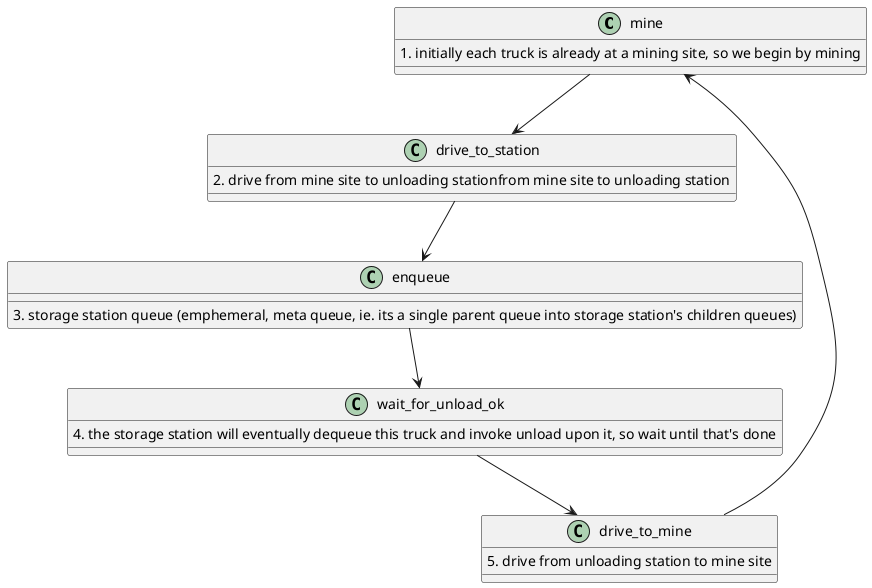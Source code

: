@startuml

mine : 1. initially each truck is already at a mining site, so we begin by mining
drive_to_station : 2. drive from mine site to unloading stationfrom mine site to unloading station
enqueue : 3. storage station queue (emphemeral, meta queue, ie. its a single parent queue into storage station's children queues)
wait_for_unload_ok : 4. the storage station will eventually dequeue this truck and invoke unload upon it, so wait until that's done
drive_to_mine : 5. drive from unloading station to mine site

mine --> drive_to_station
drive_to_station --> enqueue
enqueue --> wait_for_unload_ok
wait_for_unload_ok --> drive_to_mine
drive_to_mine --> mine
@enduml
